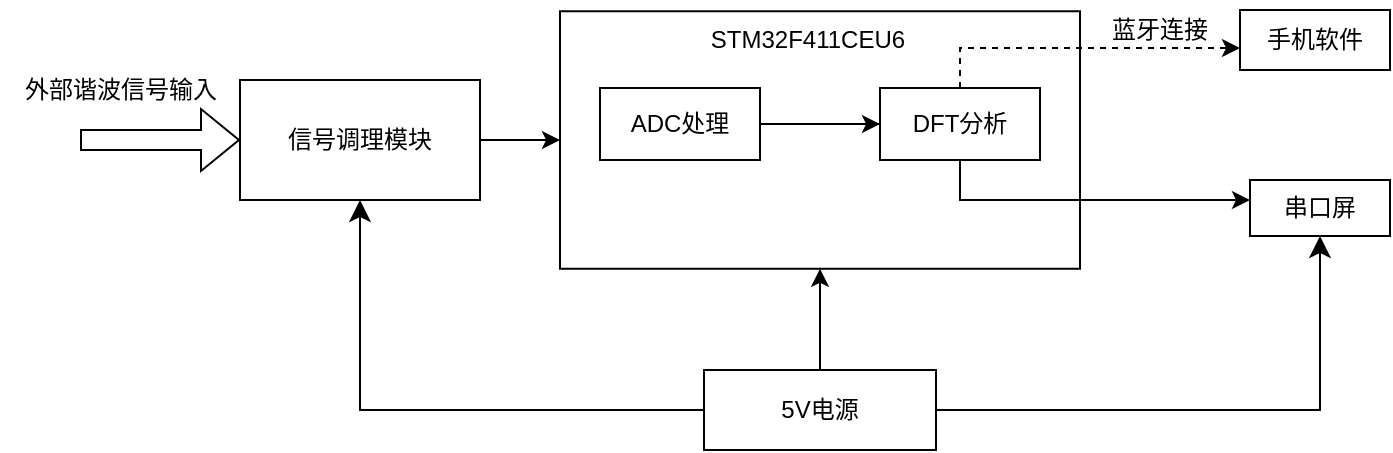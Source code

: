 <mxfile version="24.3.0" type="github">
  <diagram name="Page-1" id="9Bk8yEt1bR16Bn5ANED8">
    <mxGraphModel dx="878" dy="500" grid="1" gridSize="10" guides="1" tooltips="1" connect="1" arrows="1" fold="1" page="1" pageScale="1" pageWidth="827" pageHeight="1169" math="0" shadow="0">
      <root>
        <mxCell id="0" />
        <mxCell id="1" parent="0" />
        <mxCell id="cA3oLWYooEIsHqK3JAKN-8" value="" style="rounded=0;whiteSpace=wrap;html=1;" vertex="1" parent="1">
          <mxGeometry x="320" y="405.63" width="260" height="128.75" as="geometry" />
        </mxCell>
        <mxCell id="cA3oLWYooEIsHqK3JAKN-1" value="信号调理模块" style="rounded=0;whiteSpace=wrap;html=1;" vertex="1" parent="1">
          <mxGeometry x="160" y="440" width="120" height="60" as="geometry" />
        </mxCell>
        <mxCell id="cA3oLWYooEIsHqK3JAKN-3" value="" style="shape=flexArrow;endArrow=classic;html=1;rounded=0;entryX=0;entryY=0.5;entryDx=0;entryDy=0;" edge="1" parent="1" target="cA3oLWYooEIsHqK3JAKN-1">
          <mxGeometry width="50" height="50" relative="1" as="geometry">
            <mxPoint x="80" y="470" as="sourcePoint" />
            <mxPoint x="140" y="460" as="targetPoint" />
          </mxGeometry>
        </mxCell>
        <mxCell id="cA3oLWYooEIsHqK3JAKN-4" value="外部谐波信号输入" style="text;html=1;align=center;verticalAlign=middle;resizable=0;points=[];autosize=1;strokeColor=none;fillColor=none;" vertex="1" parent="1">
          <mxGeometry x="40" y="430" width="120" height="30" as="geometry" />
        </mxCell>
        <mxCell id="cA3oLWYooEIsHqK3JAKN-13" value="" style="edgeStyle=orthogonalEdgeStyle;rounded=0;orthogonalLoop=1;jettySize=auto;html=1;" edge="1" parent="1" source="cA3oLWYooEIsHqK3JAKN-5">
          <mxGeometry relative="1" as="geometry">
            <mxPoint x="500" y="462" as="targetPoint" />
          </mxGeometry>
        </mxCell>
        <mxCell id="cA3oLWYooEIsHqK3JAKN-5" value="ADC处理" style="rounded=0;whiteSpace=wrap;html=1;" vertex="1" parent="1">
          <mxGeometry x="340" y="444" width="80" height="36" as="geometry" />
        </mxCell>
        <mxCell id="cA3oLWYooEIsHqK3JAKN-27" style="edgeStyle=orthogonalEdgeStyle;rounded=0;orthogonalLoop=1;jettySize=auto;html=1;exitX=0.5;exitY=0;exitDx=0;exitDy=0;dashed=1;" edge="1" parent="1" source="cA3oLWYooEIsHqK3JAKN-6" target="cA3oLWYooEIsHqK3JAKN-25">
          <mxGeometry relative="1" as="geometry">
            <Array as="points">
              <mxPoint x="520" y="424" />
            </Array>
          </mxGeometry>
        </mxCell>
        <mxCell id="cA3oLWYooEIsHqK3JAKN-28" style="edgeStyle=orthogonalEdgeStyle;rounded=0;orthogonalLoop=1;jettySize=auto;html=1;exitX=0.5;exitY=1;exitDx=0;exitDy=0;" edge="1" parent="1" source="cA3oLWYooEIsHqK3JAKN-6" target="cA3oLWYooEIsHqK3JAKN-21">
          <mxGeometry relative="1" as="geometry">
            <Array as="points">
              <mxPoint x="520" y="500" />
            </Array>
          </mxGeometry>
        </mxCell>
        <mxCell id="cA3oLWYooEIsHqK3JAKN-6" value="DFT分析" style="rounded=0;whiteSpace=wrap;html=1;" vertex="1" parent="1">
          <mxGeometry x="480" y="444" width="80" height="36" as="geometry" />
        </mxCell>
        <mxCell id="cA3oLWYooEIsHqK3JAKN-7" value="" style="endArrow=classic;html=1;rounded=0;exitX=1;exitY=0.5;exitDx=0;exitDy=0;entryX=0;entryY=0.5;entryDx=0;entryDy=0;" edge="1" parent="1" source="cA3oLWYooEIsHqK3JAKN-5" target="cA3oLWYooEIsHqK3JAKN-6">
          <mxGeometry width="50" height="50" relative="1" as="geometry">
            <mxPoint x="360" y="520" as="sourcePoint" />
            <mxPoint x="410" y="470" as="targetPoint" />
          </mxGeometry>
        </mxCell>
        <mxCell id="cA3oLWYooEIsHqK3JAKN-10" value="&lt;div class=&quot;richTextContainer text-align-left&quot; dir=&quot;auto&quot;&gt;&lt;span style=&quot;white-space: pre;&quot; data-eleid=&quot;3&quot; class=&quot;text-only&quot;&gt;STM32F411CEU6&lt;/span&gt;&lt;/div&gt;" style="text;html=1;align=center;verticalAlign=middle;whiteSpace=wrap;rounded=0;" vertex="1" parent="1">
          <mxGeometry x="414" y="405" width="60" height="30" as="geometry" />
        </mxCell>
        <mxCell id="cA3oLWYooEIsHqK3JAKN-11" value="" style="endArrow=classic;html=1;rounded=0;entryX=0;entryY=0.5;entryDx=0;entryDy=0;exitX=1;exitY=0.5;exitDx=0;exitDy=0;" edge="1" parent="1" source="cA3oLWYooEIsHqK3JAKN-1" target="cA3oLWYooEIsHqK3JAKN-8">
          <mxGeometry width="50" height="50" relative="1" as="geometry">
            <mxPoint x="280" y="470" as="sourcePoint" />
            <mxPoint x="330" y="420" as="targetPoint" />
          </mxGeometry>
        </mxCell>
        <mxCell id="cA3oLWYooEIsHqK3JAKN-14" style="edgeStyle=orthogonalEdgeStyle;rounded=0;orthogonalLoop=1;jettySize=auto;html=1;exitX=0.5;exitY=1;exitDx=0;exitDy=0;" edge="1" parent="1" source="cA3oLWYooEIsHqK3JAKN-8" target="cA3oLWYooEIsHqK3JAKN-8">
          <mxGeometry relative="1" as="geometry" />
        </mxCell>
        <mxCell id="cA3oLWYooEIsHqK3JAKN-15" value="5V电源" style="rounded=0;whiteSpace=wrap;html=1;" vertex="1" parent="1">
          <mxGeometry x="392" y="585" width="116" height="40" as="geometry" />
        </mxCell>
        <mxCell id="cA3oLWYooEIsHqK3JAKN-18" value="" style="edgeStyle=segmentEdgeStyle;endArrow=classic;html=1;curved=0;rounded=0;endSize=8;startSize=8;exitX=0;exitY=0.5;exitDx=0;exitDy=0;" edge="1" parent="1" source="cA3oLWYooEIsHqK3JAKN-15" target="cA3oLWYooEIsHqK3JAKN-1">
          <mxGeometry width="50" height="50" relative="1" as="geometry">
            <mxPoint x="150" y="620" as="sourcePoint" />
            <mxPoint x="200" y="570" as="targetPoint" />
          </mxGeometry>
        </mxCell>
        <mxCell id="cA3oLWYooEIsHqK3JAKN-21" value="串口屏" style="rounded=0;whiteSpace=wrap;html=1;" vertex="1" parent="1">
          <mxGeometry x="665" y="490" width="70" height="28" as="geometry" />
        </mxCell>
        <mxCell id="cA3oLWYooEIsHqK3JAKN-22" value="" style="endArrow=classic;html=1;rounded=0;exitX=0.5;exitY=0;exitDx=0;exitDy=0;" edge="1" parent="1" source="cA3oLWYooEIsHqK3JAKN-15" target="cA3oLWYooEIsHqK3JAKN-8">
          <mxGeometry width="50" height="50" relative="1" as="geometry">
            <mxPoint x="440" y="640" as="sourcePoint" />
            <mxPoint x="490" y="590" as="targetPoint" />
          </mxGeometry>
        </mxCell>
        <mxCell id="cA3oLWYooEIsHqK3JAKN-24" value="" style="edgeStyle=segmentEdgeStyle;endArrow=classic;html=1;curved=0;rounded=0;endSize=8;startSize=8;entryX=0.5;entryY=1;entryDx=0;entryDy=0;" edge="1" parent="1" source="cA3oLWYooEIsHqK3JAKN-15" target="cA3oLWYooEIsHqK3JAKN-21">
          <mxGeometry width="50" height="50" relative="1" as="geometry">
            <mxPoint x="540" y="610" as="sourcePoint" />
            <mxPoint x="590" y="560" as="targetPoint" />
          </mxGeometry>
        </mxCell>
        <mxCell id="cA3oLWYooEIsHqK3JAKN-25" value="手机软件" style="rounded=0;whiteSpace=wrap;html=1;" vertex="1" parent="1">
          <mxGeometry x="660" y="405" width="75" height="30" as="geometry" />
        </mxCell>
        <mxCell id="cA3oLWYooEIsHqK3JAKN-30" value="蓝牙连接" style="text;html=1;align=center;verticalAlign=middle;whiteSpace=wrap;rounded=0;" vertex="1" parent="1">
          <mxGeometry x="590" y="400" width="60" height="30" as="geometry" />
        </mxCell>
      </root>
    </mxGraphModel>
  </diagram>
</mxfile>
